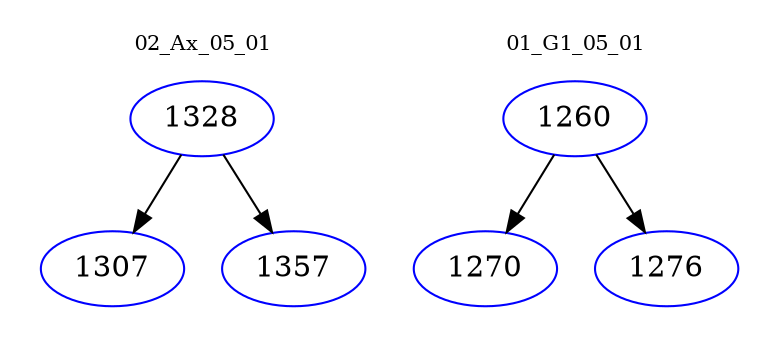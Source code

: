 digraph{
subgraph cluster_0 {
color = white
label = "02_Ax_05_01";
fontsize=10;
T0_1328 [label="1328", color="blue"]
T0_1328 -> T0_1307 [color="black"]
T0_1307 [label="1307", color="blue"]
T0_1328 -> T0_1357 [color="black"]
T0_1357 [label="1357", color="blue"]
}
subgraph cluster_1 {
color = white
label = "01_G1_05_01";
fontsize=10;
T1_1260 [label="1260", color="blue"]
T1_1260 -> T1_1270 [color="black"]
T1_1270 [label="1270", color="blue"]
T1_1260 -> T1_1276 [color="black"]
T1_1276 [label="1276", color="blue"]
}
}
